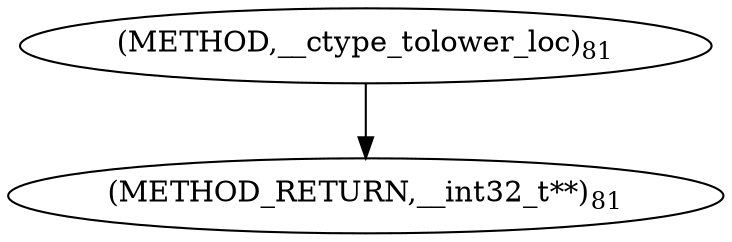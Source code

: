 digraph "__ctype_tolower_loc" {  
"2923" [label = <(METHOD,__ctype_tolower_loc)<SUB>81</SUB>> ]
"2925" [label = <(METHOD_RETURN,__int32_t**)<SUB>81</SUB>> ]
  "2923" -> "2925" 
}
